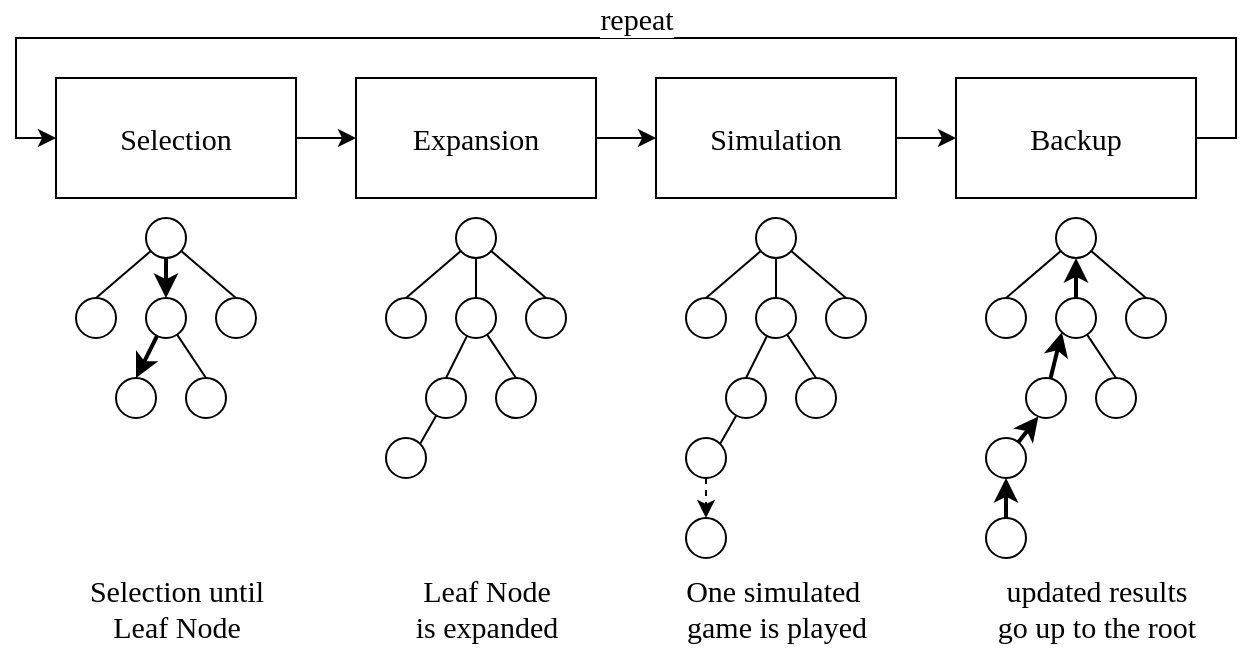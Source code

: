 <mxfile version="20.6.0" type="github">
  <diagram id="tlcVaqSGDZQ4AQKlqPh9" name="Seite-1">
    <mxGraphModel dx="1181" dy="601" grid="1" gridSize="10" guides="1" tooltips="1" connect="1" arrows="1" fold="1" page="1" pageScale="1" pageWidth="827" pageHeight="1169" math="0" shadow="0">
      <root>
        <mxCell id="0" />
        <mxCell id="1" parent="0" />
        <mxCell id="yn6zyk8mV2KRgJzfLN-i-7" style="edgeStyle=orthogonalEdgeStyle;rounded=0;orthogonalLoop=1;jettySize=auto;html=1;fontFamily=Times New Roman;fontSize=15;" edge="1" parent="1" source="yn6zyk8mV2KRgJzfLN-i-1" target="yn6zyk8mV2KRgJzfLN-i-2">
          <mxGeometry relative="1" as="geometry" />
        </mxCell>
        <mxCell id="yn6zyk8mV2KRgJzfLN-i-1" value="Selection" style="rounded=0;whiteSpace=wrap;html=1;fontFamily=Times New Roman;fontSize=15;" vertex="1" parent="1">
          <mxGeometry x="30" y="60" width="120" height="60" as="geometry" />
        </mxCell>
        <mxCell id="yn6zyk8mV2KRgJzfLN-i-8" style="edgeStyle=orthogonalEdgeStyle;rounded=0;orthogonalLoop=1;jettySize=auto;html=1;fontFamily=Times New Roman;fontSize=15;" edge="1" parent="1" source="yn6zyk8mV2KRgJzfLN-i-2" target="yn6zyk8mV2KRgJzfLN-i-5">
          <mxGeometry relative="1" as="geometry" />
        </mxCell>
        <mxCell id="yn6zyk8mV2KRgJzfLN-i-2" value="Expansion&lt;span style=&quot;caret-color: rgba(0, 0, 0, 0); color: rgba(0, 0, 0, 0); font-family: monospace; font-size: 0px; text-align: start;&quot;&gt;%3CmxGraphModel%3E%3Croot%3E%3CmxCell%20id%3D%220%22%2F%3E%3CmxCell%20id%3D%221%22%20parent%3D%220%22%2F%3E%3CmxCell%20id%3D%222%22%20value%3D%22Selection%22%20style%3D%22rounded%3D0%3BwhiteSpace%3Dwrap%3Bhtml%3D1%3BfontFamily%3DTimes%20New%20Roman%3BfontSize%3D15%3B%22%20vertex%3D%221%22%20parent%3D%221%22%3E%3CmxGeometry%20x%3D%2250%22%20y%3D%2260%22%20width%3D%22120%22%20height%3D%2260%22%20as%3D%22geometry%22%2F%3E%3C%2FmxCell%3E%3C%2Froot%3E%3C%2FmxGraphModel%3E&lt;/span&gt;" style="rounded=0;whiteSpace=wrap;html=1;fontFamily=Times New Roman;fontSize=15;" vertex="1" parent="1">
          <mxGeometry x="180" y="60" width="120" height="60" as="geometry" />
        </mxCell>
        <mxCell id="yn6zyk8mV2KRgJzfLN-i-9" style="edgeStyle=orthogonalEdgeStyle;rounded=0;orthogonalLoop=1;jettySize=auto;html=1;entryX=0;entryY=0.5;entryDx=0;entryDy=0;fontFamily=Times New Roman;fontSize=15;" edge="1" parent="1" source="yn6zyk8mV2KRgJzfLN-i-5" target="yn6zyk8mV2KRgJzfLN-i-6">
          <mxGeometry relative="1" as="geometry" />
        </mxCell>
        <mxCell id="yn6zyk8mV2KRgJzfLN-i-5" value="Simulation" style="rounded=0;whiteSpace=wrap;html=1;fontFamily=Times New Roman;fontSize=15;" vertex="1" parent="1">
          <mxGeometry x="330" y="60" width="120" height="60" as="geometry" />
        </mxCell>
        <mxCell id="yn6zyk8mV2KRgJzfLN-i-10" value="repeat" style="edgeStyle=orthogonalEdgeStyle;rounded=0;orthogonalLoop=1;jettySize=auto;html=1;entryX=0;entryY=0.5;entryDx=0;entryDy=0;fontFamily=Times New Roman;fontSize=15;" edge="1" parent="1" source="yn6zyk8mV2KRgJzfLN-i-6" target="yn6zyk8mV2KRgJzfLN-i-1">
          <mxGeometry x="-0.013" y="-10" relative="1" as="geometry">
            <Array as="points">
              <mxPoint x="620" y="90" />
              <mxPoint x="620" y="40" />
              <mxPoint x="10" y="40" />
              <mxPoint x="10" y="90" />
            </Array>
            <mxPoint as="offset" />
          </mxGeometry>
        </mxCell>
        <mxCell id="yn6zyk8mV2KRgJzfLN-i-6" value="Backup" style="rounded=0;whiteSpace=wrap;html=1;fontFamily=Times New Roman;fontSize=15;" vertex="1" parent="1">
          <mxGeometry x="480" y="60" width="120" height="60" as="geometry" />
        </mxCell>
        <mxCell id="yn6zyk8mV2KRgJzfLN-i-23" style="orthogonalLoop=1;jettySize=auto;html=1;entryX=0.5;entryY=0;entryDx=0;entryDy=0;fontFamily=Times New Roman;fontSize=15;rounded=0;endArrow=none;endFill=0;" edge="1" parent="1" source="yn6zyk8mV2KRgJzfLN-i-11" target="yn6zyk8mV2KRgJzfLN-i-18">
          <mxGeometry relative="1" as="geometry" />
        </mxCell>
        <mxCell id="yn6zyk8mV2KRgJzfLN-i-24" style="edgeStyle=none;rounded=0;orthogonalLoop=1;jettySize=auto;html=1;fontFamily=Times New Roman;fontSize=15;strokeWidth=2;" edge="1" parent="1" source="yn6zyk8mV2KRgJzfLN-i-11" target="yn6zyk8mV2KRgJzfLN-i-16">
          <mxGeometry relative="1" as="geometry" />
        </mxCell>
        <mxCell id="yn6zyk8mV2KRgJzfLN-i-25" style="edgeStyle=none;rounded=0;orthogonalLoop=1;jettySize=auto;html=1;fontFamily=Times New Roman;fontSize=15;entryX=0.5;entryY=0;entryDx=0;entryDy=0;endArrow=none;endFill=0;" edge="1" parent="1" source="yn6zyk8mV2KRgJzfLN-i-11" target="yn6zyk8mV2KRgJzfLN-i-17">
          <mxGeometry relative="1" as="geometry" />
        </mxCell>
        <mxCell id="yn6zyk8mV2KRgJzfLN-i-11" value="" style="ellipse;whiteSpace=wrap;html=1;aspect=fixed;fontFamily=Times New Roman;fontSize=15;" vertex="1" parent="1">
          <mxGeometry x="75" y="130" width="20" height="20" as="geometry" />
        </mxCell>
        <mxCell id="yn6zyk8mV2KRgJzfLN-i-26" style="edgeStyle=none;rounded=0;orthogonalLoop=1;jettySize=auto;html=1;entryX=0.5;entryY=0;entryDx=0;entryDy=0;fontFamily=Times New Roman;fontSize=15;strokeWidth=2;" edge="1" parent="1" source="yn6zyk8mV2KRgJzfLN-i-16" target="yn6zyk8mV2KRgJzfLN-i-19">
          <mxGeometry relative="1" as="geometry" />
        </mxCell>
        <mxCell id="yn6zyk8mV2KRgJzfLN-i-27" style="edgeStyle=none;rounded=0;orthogonalLoop=1;jettySize=auto;html=1;entryX=0.5;entryY=0;entryDx=0;entryDy=0;fontFamily=Times New Roman;fontSize=15;endArrow=none;endFill=0;" edge="1" parent="1" source="yn6zyk8mV2KRgJzfLN-i-16" target="yn6zyk8mV2KRgJzfLN-i-20">
          <mxGeometry relative="1" as="geometry" />
        </mxCell>
        <mxCell id="yn6zyk8mV2KRgJzfLN-i-16" value="" style="ellipse;whiteSpace=wrap;html=1;aspect=fixed;fontFamily=Times New Roman;fontSize=15;" vertex="1" parent="1">
          <mxGeometry x="75" y="170" width="20" height="20" as="geometry" />
        </mxCell>
        <mxCell id="yn6zyk8mV2KRgJzfLN-i-17" value="" style="ellipse;whiteSpace=wrap;html=1;aspect=fixed;fontFamily=Times New Roman;fontSize=15;" vertex="1" parent="1">
          <mxGeometry x="110" y="170" width="20" height="20" as="geometry" />
        </mxCell>
        <mxCell id="yn6zyk8mV2KRgJzfLN-i-18" value="" style="ellipse;whiteSpace=wrap;html=1;aspect=fixed;fontFamily=Times New Roman;fontSize=15;" vertex="1" parent="1">
          <mxGeometry x="40" y="170" width="20" height="20" as="geometry" />
        </mxCell>
        <mxCell id="yn6zyk8mV2KRgJzfLN-i-19" value="" style="ellipse;whiteSpace=wrap;html=1;aspect=fixed;fontFamily=Times New Roman;fontSize=15;" vertex="1" parent="1">
          <mxGeometry x="60" y="210" width="20" height="20" as="geometry" />
        </mxCell>
        <mxCell id="yn6zyk8mV2KRgJzfLN-i-20" value="" style="ellipse;whiteSpace=wrap;html=1;aspect=fixed;fontFamily=Times New Roman;fontSize=15;" vertex="1" parent="1">
          <mxGeometry x="95" y="210" width="20" height="20" as="geometry" />
        </mxCell>
        <mxCell id="yn6zyk8mV2KRgJzfLN-i-28" style="orthogonalLoop=1;jettySize=auto;html=1;entryX=0.5;entryY=0;entryDx=0;entryDy=0;fontFamily=Times New Roman;fontSize=15;rounded=0;endArrow=none;endFill=0;" edge="1" parent="1" source="yn6zyk8mV2KRgJzfLN-i-31" target="yn6zyk8mV2KRgJzfLN-i-36">
          <mxGeometry relative="1" as="geometry" />
        </mxCell>
        <mxCell id="yn6zyk8mV2KRgJzfLN-i-29" style="edgeStyle=none;rounded=0;orthogonalLoop=1;jettySize=auto;html=1;fontFamily=Times New Roman;fontSize=15;strokeWidth=1;endArrow=none;endFill=0;" edge="1" parent="1" source="yn6zyk8mV2KRgJzfLN-i-31" target="yn6zyk8mV2KRgJzfLN-i-34">
          <mxGeometry relative="1" as="geometry" />
        </mxCell>
        <mxCell id="yn6zyk8mV2KRgJzfLN-i-30" style="edgeStyle=none;rounded=0;orthogonalLoop=1;jettySize=auto;html=1;fontFamily=Times New Roman;fontSize=15;entryX=0.5;entryY=0;entryDx=0;entryDy=0;endArrow=none;endFill=0;" edge="1" parent="1" source="yn6zyk8mV2KRgJzfLN-i-31" target="yn6zyk8mV2KRgJzfLN-i-35">
          <mxGeometry relative="1" as="geometry" />
        </mxCell>
        <mxCell id="yn6zyk8mV2KRgJzfLN-i-31" value="" style="ellipse;whiteSpace=wrap;html=1;aspect=fixed;fontFamily=Times New Roman;fontSize=15;" vertex="1" parent="1">
          <mxGeometry x="230" y="130" width="20" height="20" as="geometry" />
        </mxCell>
        <mxCell id="yn6zyk8mV2KRgJzfLN-i-32" style="edgeStyle=none;rounded=0;orthogonalLoop=1;jettySize=auto;html=1;entryX=0.5;entryY=0;entryDx=0;entryDy=0;fontFamily=Times New Roman;fontSize=15;strokeWidth=1;endArrow=none;endFill=0;" edge="1" parent="1" source="yn6zyk8mV2KRgJzfLN-i-34" target="yn6zyk8mV2KRgJzfLN-i-37">
          <mxGeometry relative="1" as="geometry" />
        </mxCell>
        <mxCell id="yn6zyk8mV2KRgJzfLN-i-33" style="edgeStyle=none;rounded=0;orthogonalLoop=1;jettySize=auto;html=1;entryX=0.5;entryY=0;entryDx=0;entryDy=0;fontFamily=Times New Roman;fontSize=15;endArrow=none;endFill=0;" edge="1" parent="1" source="yn6zyk8mV2KRgJzfLN-i-34" target="yn6zyk8mV2KRgJzfLN-i-38">
          <mxGeometry relative="1" as="geometry" />
        </mxCell>
        <mxCell id="yn6zyk8mV2KRgJzfLN-i-34" value="" style="ellipse;whiteSpace=wrap;html=1;aspect=fixed;fontFamily=Times New Roman;fontSize=15;" vertex="1" parent="1">
          <mxGeometry x="230" y="170" width="20" height="20" as="geometry" />
        </mxCell>
        <mxCell id="yn6zyk8mV2KRgJzfLN-i-35" value="" style="ellipse;whiteSpace=wrap;html=1;aspect=fixed;fontFamily=Times New Roman;fontSize=15;" vertex="1" parent="1">
          <mxGeometry x="265" y="170" width="20" height="20" as="geometry" />
        </mxCell>
        <mxCell id="yn6zyk8mV2KRgJzfLN-i-36" value="" style="ellipse;whiteSpace=wrap;html=1;aspect=fixed;fontFamily=Times New Roman;fontSize=15;" vertex="1" parent="1">
          <mxGeometry x="195" y="170" width="20" height="20" as="geometry" />
        </mxCell>
        <mxCell id="yn6zyk8mV2KRgJzfLN-i-62" style="edgeStyle=none;rounded=0;orthogonalLoop=1;jettySize=auto;html=1;entryX=1;entryY=0;entryDx=0;entryDy=0;strokeWidth=1;fontFamily=Times New Roman;fontSize=15;endArrow=none;endFill=0;" edge="1" parent="1" source="yn6zyk8mV2KRgJzfLN-i-37" target="yn6zyk8mV2KRgJzfLN-i-61">
          <mxGeometry relative="1" as="geometry" />
        </mxCell>
        <mxCell id="yn6zyk8mV2KRgJzfLN-i-37" value="" style="ellipse;whiteSpace=wrap;html=1;aspect=fixed;fontFamily=Times New Roman;fontSize=15;" vertex="1" parent="1">
          <mxGeometry x="215" y="210" width="20" height="20" as="geometry" />
        </mxCell>
        <mxCell id="yn6zyk8mV2KRgJzfLN-i-38" value="" style="ellipse;whiteSpace=wrap;html=1;aspect=fixed;fontFamily=Times New Roman;fontSize=15;" vertex="1" parent="1">
          <mxGeometry x="250" y="210" width="20" height="20" as="geometry" />
        </mxCell>
        <mxCell id="yn6zyk8mV2KRgJzfLN-i-61" value="" style="ellipse;whiteSpace=wrap;html=1;aspect=fixed;fontFamily=Times New Roman;fontSize=15;" vertex="1" parent="1">
          <mxGeometry x="195" y="240" width="20" height="20" as="geometry" />
        </mxCell>
        <mxCell id="yn6zyk8mV2KRgJzfLN-i-65" style="orthogonalLoop=1;jettySize=auto;html=1;entryX=0.5;entryY=0;entryDx=0;entryDy=0;fontFamily=Times New Roman;fontSize=15;rounded=0;endArrow=none;endFill=0;" edge="1" parent="1" source="yn6zyk8mV2KRgJzfLN-i-68" target="yn6zyk8mV2KRgJzfLN-i-73">
          <mxGeometry relative="1" as="geometry" />
        </mxCell>
        <mxCell id="yn6zyk8mV2KRgJzfLN-i-66" style="edgeStyle=none;rounded=0;orthogonalLoop=1;jettySize=auto;html=1;fontFamily=Times New Roman;fontSize=15;strokeWidth=1;endArrow=none;endFill=0;" edge="1" parent="1" source="yn6zyk8mV2KRgJzfLN-i-68" target="yn6zyk8mV2KRgJzfLN-i-71">
          <mxGeometry relative="1" as="geometry" />
        </mxCell>
        <mxCell id="yn6zyk8mV2KRgJzfLN-i-67" style="edgeStyle=none;rounded=0;orthogonalLoop=1;jettySize=auto;html=1;fontFamily=Times New Roman;fontSize=15;entryX=0.5;entryY=0;entryDx=0;entryDy=0;endArrow=none;endFill=0;" edge="1" parent="1" source="yn6zyk8mV2KRgJzfLN-i-68" target="yn6zyk8mV2KRgJzfLN-i-72">
          <mxGeometry relative="1" as="geometry" />
        </mxCell>
        <mxCell id="yn6zyk8mV2KRgJzfLN-i-68" value="" style="ellipse;whiteSpace=wrap;html=1;aspect=fixed;fontFamily=Times New Roman;fontSize=15;" vertex="1" parent="1">
          <mxGeometry x="380" y="130" width="20" height="20" as="geometry" />
        </mxCell>
        <mxCell id="yn6zyk8mV2KRgJzfLN-i-69" style="edgeStyle=none;rounded=0;orthogonalLoop=1;jettySize=auto;html=1;entryX=0.5;entryY=0;entryDx=0;entryDy=0;fontFamily=Times New Roman;fontSize=15;strokeWidth=1;endArrow=none;endFill=0;" edge="1" parent="1" source="yn6zyk8mV2KRgJzfLN-i-71" target="yn6zyk8mV2KRgJzfLN-i-75">
          <mxGeometry relative="1" as="geometry" />
        </mxCell>
        <mxCell id="yn6zyk8mV2KRgJzfLN-i-70" style="edgeStyle=none;rounded=0;orthogonalLoop=1;jettySize=auto;html=1;entryX=0.5;entryY=0;entryDx=0;entryDy=0;fontFamily=Times New Roman;fontSize=15;endArrow=none;endFill=0;" edge="1" parent="1" source="yn6zyk8mV2KRgJzfLN-i-71" target="yn6zyk8mV2KRgJzfLN-i-76">
          <mxGeometry relative="1" as="geometry" />
        </mxCell>
        <mxCell id="yn6zyk8mV2KRgJzfLN-i-71" value="" style="ellipse;whiteSpace=wrap;html=1;aspect=fixed;fontFamily=Times New Roman;fontSize=15;" vertex="1" parent="1">
          <mxGeometry x="380" y="170" width="20" height="20" as="geometry" />
        </mxCell>
        <mxCell id="yn6zyk8mV2KRgJzfLN-i-72" value="" style="ellipse;whiteSpace=wrap;html=1;aspect=fixed;fontFamily=Times New Roman;fontSize=15;" vertex="1" parent="1">
          <mxGeometry x="415" y="170" width="20" height="20" as="geometry" />
        </mxCell>
        <mxCell id="yn6zyk8mV2KRgJzfLN-i-73" value="" style="ellipse;whiteSpace=wrap;html=1;aspect=fixed;fontFamily=Times New Roman;fontSize=15;" vertex="1" parent="1">
          <mxGeometry x="345" y="170" width="20" height="20" as="geometry" />
        </mxCell>
        <mxCell id="yn6zyk8mV2KRgJzfLN-i-74" style="edgeStyle=none;rounded=0;orthogonalLoop=1;jettySize=auto;html=1;entryX=1;entryY=0;entryDx=0;entryDy=0;strokeWidth=1;fontFamily=Times New Roman;fontSize=15;endArrow=none;endFill=0;" edge="1" parent="1" source="yn6zyk8mV2KRgJzfLN-i-75" target="yn6zyk8mV2KRgJzfLN-i-77">
          <mxGeometry relative="1" as="geometry" />
        </mxCell>
        <mxCell id="yn6zyk8mV2KRgJzfLN-i-75" value="" style="ellipse;whiteSpace=wrap;html=1;aspect=fixed;fontFamily=Times New Roman;fontSize=15;" vertex="1" parent="1">
          <mxGeometry x="365" y="210" width="20" height="20" as="geometry" />
        </mxCell>
        <mxCell id="yn6zyk8mV2KRgJzfLN-i-76" value="" style="ellipse;whiteSpace=wrap;html=1;aspect=fixed;fontFamily=Times New Roman;fontSize=15;" vertex="1" parent="1">
          <mxGeometry x="400" y="210" width="20" height="20" as="geometry" />
        </mxCell>
        <mxCell id="yn6zyk8mV2KRgJzfLN-i-82" style="edgeStyle=none;rounded=0;orthogonalLoop=1;jettySize=auto;html=1;strokeWidth=1;fontFamily=Times New Roman;fontSize=15;endArrow=classic;endFill=1;dashed=1;" edge="1" parent="1" source="yn6zyk8mV2KRgJzfLN-i-77">
          <mxGeometry relative="1" as="geometry">
            <mxPoint x="355" y="280" as="targetPoint" />
          </mxGeometry>
        </mxCell>
        <mxCell id="yn6zyk8mV2KRgJzfLN-i-77" value="" style="ellipse;whiteSpace=wrap;html=1;aspect=fixed;fontFamily=Times New Roman;fontSize=15;" vertex="1" parent="1">
          <mxGeometry x="345" y="240" width="20" height="20" as="geometry" />
        </mxCell>
        <mxCell id="yn6zyk8mV2KRgJzfLN-i-83" value="" style="ellipse;whiteSpace=wrap;html=1;aspect=fixed;fontFamily=Times New Roman;fontSize=15;" vertex="1" parent="1">
          <mxGeometry x="345" y="280" width="20" height="20" as="geometry" />
        </mxCell>
        <mxCell id="yn6zyk8mV2KRgJzfLN-i-84" style="orthogonalLoop=1;jettySize=auto;html=1;entryX=0.5;entryY=0;entryDx=0;entryDy=0;fontFamily=Times New Roman;fontSize=15;rounded=0;endArrow=none;endFill=0;" edge="1" parent="1" source="yn6zyk8mV2KRgJzfLN-i-87" target="yn6zyk8mV2KRgJzfLN-i-92">
          <mxGeometry relative="1" as="geometry" />
        </mxCell>
        <mxCell id="yn6zyk8mV2KRgJzfLN-i-86" style="edgeStyle=none;rounded=0;orthogonalLoop=1;jettySize=auto;html=1;fontFamily=Times New Roman;fontSize=15;entryX=0.5;entryY=0;entryDx=0;entryDy=0;endArrow=none;endFill=0;" edge="1" parent="1" source="yn6zyk8mV2KRgJzfLN-i-87" target="yn6zyk8mV2KRgJzfLN-i-91">
          <mxGeometry relative="1" as="geometry" />
        </mxCell>
        <mxCell id="yn6zyk8mV2KRgJzfLN-i-87" value="" style="ellipse;whiteSpace=wrap;html=1;aspect=fixed;fontFamily=Times New Roman;fontSize=15;" vertex="1" parent="1">
          <mxGeometry x="530" y="130" width="20" height="20" as="geometry" />
        </mxCell>
        <mxCell id="yn6zyk8mV2KRgJzfLN-i-89" style="edgeStyle=none;rounded=0;orthogonalLoop=1;jettySize=auto;html=1;entryX=0.5;entryY=0;entryDx=0;entryDy=0;fontFamily=Times New Roman;fontSize=15;endArrow=none;endFill=0;" edge="1" parent="1" source="yn6zyk8mV2KRgJzfLN-i-90" target="yn6zyk8mV2KRgJzfLN-i-95">
          <mxGeometry relative="1" as="geometry" />
        </mxCell>
        <mxCell id="yn6zyk8mV2KRgJzfLN-i-102" style="edgeStyle=none;rounded=0;orthogonalLoop=1;jettySize=auto;html=1;entryX=0.5;entryY=1;entryDx=0;entryDy=0;strokeWidth=2;fontFamily=Times New Roman;fontSize=15;endArrow=classic;endFill=1;" edge="1" parent="1" source="yn6zyk8mV2KRgJzfLN-i-90" target="yn6zyk8mV2KRgJzfLN-i-87">
          <mxGeometry relative="1" as="geometry" />
        </mxCell>
        <mxCell id="yn6zyk8mV2KRgJzfLN-i-90" value="" style="ellipse;whiteSpace=wrap;html=1;aspect=fixed;fontFamily=Times New Roman;fontSize=15;" vertex="1" parent="1">
          <mxGeometry x="530" y="170" width="20" height="20" as="geometry" />
        </mxCell>
        <mxCell id="yn6zyk8mV2KRgJzfLN-i-91" value="" style="ellipse;whiteSpace=wrap;html=1;aspect=fixed;fontFamily=Times New Roman;fontSize=15;" vertex="1" parent="1">
          <mxGeometry x="565" y="170" width="20" height="20" as="geometry" />
        </mxCell>
        <mxCell id="yn6zyk8mV2KRgJzfLN-i-92" value="" style="ellipse;whiteSpace=wrap;html=1;aspect=fixed;fontFamily=Times New Roman;fontSize=15;" vertex="1" parent="1">
          <mxGeometry x="495" y="170" width="20" height="20" as="geometry" />
        </mxCell>
        <mxCell id="yn6zyk8mV2KRgJzfLN-i-101" style="edgeStyle=none;rounded=0;orthogonalLoop=1;jettySize=auto;html=1;entryX=0;entryY=1;entryDx=0;entryDy=0;strokeWidth=2;fontFamily=Times New Roman;fontSize=15;endArrow=classic;endFill=1;" edge="1" parent="1" source="yn6zyk8mV2KRgJzfLN-i-94" target="yn6zyk8mV2KRgJzfLN-i-90">
          <mxGeometry relative="1" as="geometry" />
        </mxCell>
        <mxCell id="yn6zyk8mV2KRgJzfLN-i-94" value="" style="ellipse;whiteSpace=wrap;html=1;aspect=fixed;fontFamily=Times New Roman;fontSize=15;" vertex="1" parent="1">
          <mxGeometry x="515" y="210" width="20" height="20" as="geometry" />
        </mxCell>
        <mxCell id="yn6zyk8mV2KRgJzfLN-i-95" value="" style="ellipse;whiteSpace=wrap;html=1;aspect=fixed;fontFamily=Times New Roman;fontSize=15;" vertex="1" parent="1">
          <mxGeometry x="550" y="210" width="20" height="20" as="geometry" />
        </mxCell>
        <mxCell id="yn6zyk8mV2KRgJzfLN-i-100" style="edgeStyle=none;rounded=0;orthogonalLoop=1;jettySize=auto;html=1;entryX=0.31;entryY=0.96;entryDx=0;entryDy=0;entryPerimeter=0;strokeWidth=2;fontFamily=Times New Roman;fontSize=15;endArrow=classic;endFill=1;" edge="1" parent="1" source="yn6zyk8mV2KRgJzfLN-i-97" target="yn6zyk8mV2KRgJzfLN-i-94">
          <mxGeometry relative="1" as="geometry" />
        </mxCell>
        <mxCell id="yn6zyk8mV2KRgJzfLN-i-97" value="" style="ellipse;whiteSpace=wrap;html=1;aspect=fixed;fontFamily=Times New Roman;fontSize=15;" vertex="1" parent="1">
          <mxGeometry x="495" y="240" width="20" height="20" as="geometry" />
        </mxCell>
        <mxCell id="yn6zyk8mV2KRgJzfLN-i-99" style="edgeStyle=none;rounded=0;orthogonalLoop=1;jettySize=auto;html=1;entryX=0.5;entryY=1;entryDx=0;entryDy=0;strokeWidth=2;fontFamily=Times New Roman;fontSize=15;endArrow=classic;endFill=1;" edge="1" parent="1" source="yn6zyk8mV2KRgJzfLN-i-98" target="yn6zyk8mV2KRgJzfLN-i-97">
          <mxGeometry relative="1" as="geometry" />
        </mxCell>
        <mxCell id="yn6zyk8mV2KRgJzfLN-i-98" value="" style="ellipse;whiteSpace=wrap;html=1;aspect=fixed;fontFamily=Times New Roman;fontSize=15;" vertex="1" parent="1">
          <mxGeometry x="495" y="280" width="20" height="20" as="geometry" />
        </mxCell>
        <mxCell id="yn6zyk8mV2KRgJzfLN-i-103" value="Selection until &lt;br&gt;Leaf Node" style="text;html=1;align=center;verticalAlign=middle;resizable=0;points=[];autosize=1;strokeColor=none;fillColor=none;fontSize=15;fontFamily=Times New Roman;" vertex="1" parent="1">
          <mxGeometry x="35" y="300" width="110" height="50" as="geometry" />
        </mxCell>
        <mxCell id="yn6zyk8mV2KRgJzfLN-i-104" value="Leaf Node &lt;br&gt;is expanded" style="text;html=1;align=center;verticalAlign=middle;resizable=0;points=[];autosize=1;strokeColor=none;fillColor=none;fontSize=15;fontFamily=Times New Roman;" vertex="1" parent="1">
          <mxGeometry x="200" y="300" width="90" height="50" as="geometry" />
        </mxCell>
        <mxCell id="yn6zyk8mV2KRgJzfLN-i-105" value="One simulated&amp;nbsp;&lt;br&gt;game is played" style="text;html=1;align=center;verticalAlign=middle;resizable=0;points=[];autosize=1;strokeColor=none;fillColor=none;fontSize=15;fontFamily=Times New Roman;" vertex="1" parent="1">
          <mxGeometry x="335" y="300" width="110" height="50" as="geometry" />
        </mxCell>
        <mxCell id="yn6zyk8mV2KRgJzfLN-i-106" value="updated results &lt;br&gt;go up to the root" style="text;html=1;align=center;verticalAlign=middle;resizable=0;points=[];autosize=1;strokeColor=none;fillColor=none;fontSize=15;fontFamily=Times New Roman;" vertex="1" parent="1">
          <mxGeometry x="490" y="300" width="120" height="50" as="geometry" />
        </mxCell>
      </root>
    </mxGraphModel>
  </diagram>
</mxfile>
